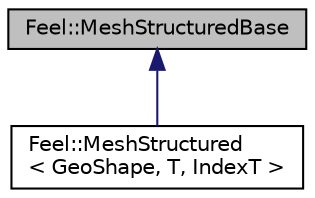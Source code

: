 digraph "Feel::MeshStructuredBase"
{
 // LATEX_PDF_SIZE
  edge [fontname="Helvetica",fontsize="10",labelfontname="Helvetica",labelfontsize="10"];
  node [fontname="Helvetica",fontsize="10",shape=record];
  Node1 [label="Feel::MeshStructuredBase",height=0.2,width=0.4,color="black", fillcolor="grey75", style="filled", fontcolor="black",tooltip="Structured mesh class."];
  Node1 -> Node2 [dir="back",color="midnightblue",fontsize="10",style="solid",fontname="Helvetica"];
  Node2 [label="Feel::MeshStructured\l\< GeoShape, T, IndexT \>",height=0.2,width=0.4,color="black", fillcolor="white", style="filled",URL="$classFeel_1_1MeshStructured.html",tooltip=" "];
}
